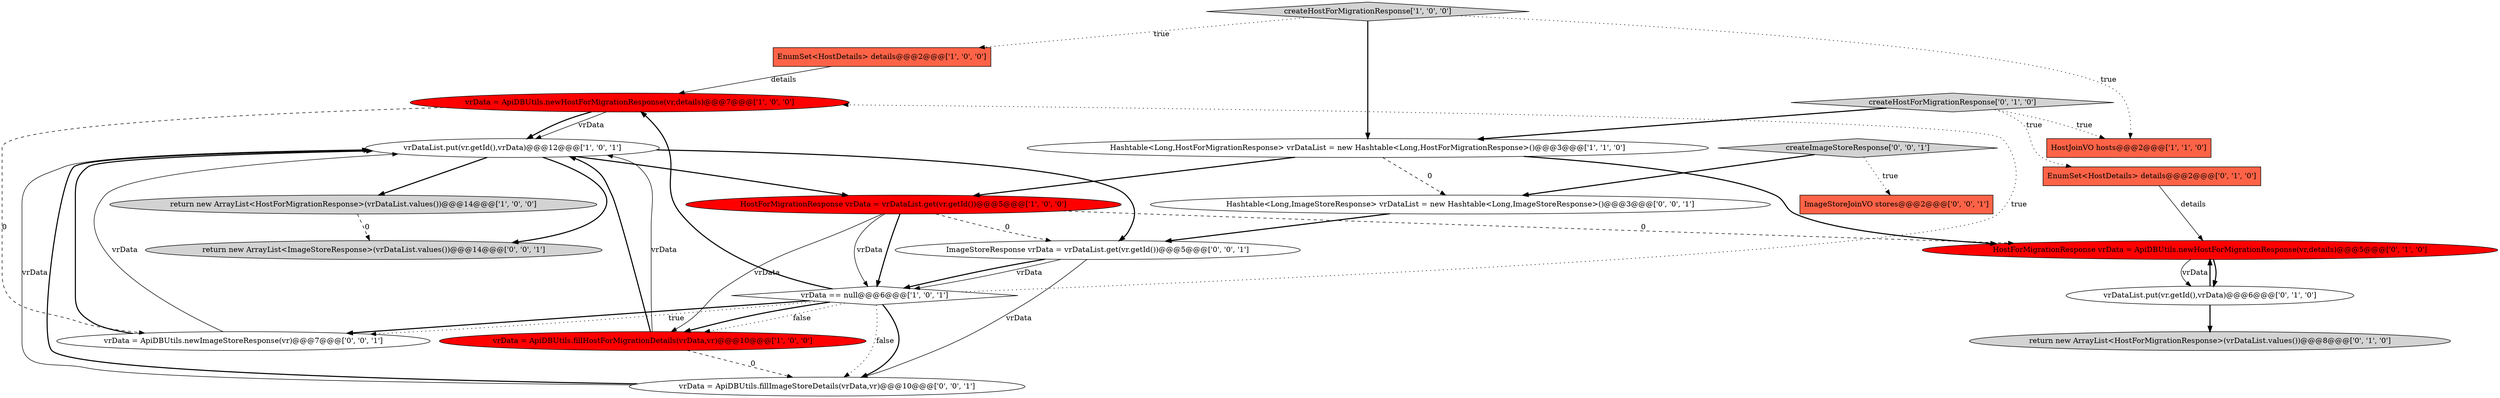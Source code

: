digraph {
2 [style = filled, label = "createHostForMigrationResponse['1', '0', '0']", fillcolor = lightgray, shape = diamond image = "AAA0AAABBB1BBB"];
6 [style = filled, label = "return new ArrayList<HostForMigrationResponse>(vrDataList.values())@@@14@@@['1', '0', '0']", fillcolor = lightgray, shape = ellipse image = "AAA0AAABBB1BBB"];
5 [style = filled, label = "vrDataList.put(vr.getId(),vrData)@@@12@@@['1', '0', '1']", fillcolor = white, shape = ellipse image = "AAA0AAABBB1BBB"];
7 [style = filled, label = "HostJoinVO hosts@@@2@@@['1', '1', '0']", fillcolor = tomato, shape = box image = "AAA0AAABBB1BBB"];
8 [style = filled, label = "HostForMigrationResponse vrData = vrDataList.get(vr.getId())@@@5@@@['1', '0', '0']", fillcolor = red, shape = ellipse image = "AAA1AAABBB1BBB"];
10 [style = filled, label = "vrDataList.put(vr.getId(),vrData)@@@6@@@['0', '1', '0']", fillcolor = white, shape = ellipse image = "AAA0AAABBB2BBB"];
0 [style = filled, label = "EnumSet<HostDetails> details@@@2@@@['1', '0', '0']", fillcolor = tomato, shape = box image = "AAA0AAABBB1BBB"];
19 [style = filled, label = "createImageStoreResponse['0', '0', '1']", fillcolor = lightgray, shape = diamond image = "AAA0AAABBB3BBB"];
17 [style = filled, label = "Hashtable<Long,ImageStoreResponse> vrDataList = new Hashtable<Long,ImageStoreResponse>()@@@3@@@['0', '0', '1']", fillcolor = white, shape = ellipse image = "AAA0AAABBB3BBB"];
3 [style = filled, label = "vrData == null@@@6@@@['1', '0', '1']", fillcolor = white, shape = diamond image = "AAA0AAABBB1BBB"];
21 [style = filled, label = "ImageStoreJoinVO stores@@@2@@@['0', '0', '1']", fillcolor = tomato, shape = box image = "AAA0AAABBB3BBB"];
14 [style = filled, label = "createHostForMigrationResponse['0', '1', '0']", fillcolor = lightgray, shape = diamond image = "AAA0AAABBB2BBB"];
4 [style = filled, label = "vrData = ApiDBUtils.newHostForMigrationResponse(vr,details)@@@7@@@['1', '0', '0']", fillcolor = red, shape = ellipse image = "AAA1AAABBB1BBB"];
13 [style = filled, label = "return new ArrayList<HostForMigrationResponse>(vrDataList.values())@@@8@@@['0', '1', '0']", fillcolor = lightgray, shape = ellipse image = "AAA0AAABBB2BBB"];
11 [style = filled, label = "EnumSet<HostDetails> details@@@2@@@['0', '1', '0']", fillcolor = tomato, shape = box image = "AAA0AAABBB2BBB"];
16 [style = filled, label = "return new ArrayList<ImageStoreResponse>(vrDataList.values())@@@14@@@['0', '0', '1']", fillcolor = lightgray, shape = ellipse image = "AAA0AAABBB3BBB"];
9 [style = filled, label = "vrData = ApiDBUtils.fillHostForMigrationDetails(vrData,vr)@@@10@@@['1', '0', '0']", fillcolor = red, shape = ellipse image = "AAA1AAABBB1BBB"];
1 [style = filled, label = "Hashtable<Long,HostForMigrationResponse> vrDataList = new Hashtable<Long,HostForMigrationResponse>()@@@3@@@['1', '1', '0']", fillcolor = white, shape = ellipse image = "AAA0AAABBB1BBB"];
12 [style = filled, label = "HostForMigrationResponse vrData = ApiDBUtils.newHostForMigrationResponse(vr,details)@@@5@@@['0', '1', '0']", fillcolor = red, shape = ellipse image = "AAA1AAABBB2BBB"];
18 [style = filled, label = "ImageStoreResponse vrData = vrDataList.get(vr.getId())@@@5@@@['0', '0', '1']", fillcolor = white, shape = ellipse image = "AAA0AAABBB3BBB"];
20 [style = filled, label = "vrData = ApiDBUtils.newImageStoreResponse(vr)@@@7@@@['0', '0', '1']", fillcolor = white, shape = ellipse image = "AAA0AAABBB3BBB"];
15 [style = filled, label = "vrData = ApiDBUtils.fillImageStoreDetails(vrData,vr)@@@10@@@['0', '0', '1']", fillcolor = white, shape = ellipse image = "AAA0AAABBB3BBB"];
5->8 [style = bold, label=""];
18->3 [style = bold, label=""];
3->9 [style = dotted, label="false"];
2->0 [style = dotted, label="true"];
1->8 [style = bold, label=""];
0->4 [style = solid, label="details"];
2->1 [style = bold, label=""];
8->3 [style = bold, label=""];
8->3 [style = solid, label="vrData"];
18->15 [style = solid, label="vrData"];
3->4 [style = dotted, label="true"];
3->15 [style = dotted, label="false"];
8->12 [style = dashed, label="0"];
3->15 [style = bold, label=""];
5->18 [style = bold, label=""];
19->17 [style = bold, label=""];
19->21 [style = dotted, label="true"];
3->4 [style = bold, label=""];
4->5 [style = solid, label="vrData"];
14->1 [style = bold, label=""];
15->5 [style = bold, label=""];
9->5 [style = solid, label="vrData"];
20->5 [style = bold, label=""];
8->9 [style = solid, label="vrData"];
3->9 [style = bold, label=""];
15->5 [style = solid, label="vrData"];
5->16 [style = bold, label=""];
12->10 [style = bold, label=""];
3->20 [style = bold, label=""];
1->17 [style = dashed, label="0"];
6->16 [style = dashed, label="0"];
5->6 [style = bold, label=""];
10->13 [style = bold, label=""];
9->15 [style = dashed, label="0"];
4->20 [style = dashed, label="0"];
10->12 [style = bold, label=""];
2->7 [style = dotted, label="true"];
17->18 [style = bold, label=""];
14->7 [style = dotted, label="true"];
1->12 [style = bold, label=""];
9->5 [style = bold, label=""];
14->11 [style = dotted, label="true"];
8->18 [style = dashed, label="0"];
20->5 [style = solid, label="vrData"];
18->3 [style = solid, label="vrData"];
11->12 [style = solid, label="details"];
4->5 [style = bold, label=""];
12->10 [style = solid, label="vrData"];
3->20 [style = dotted, label="true"];
}
